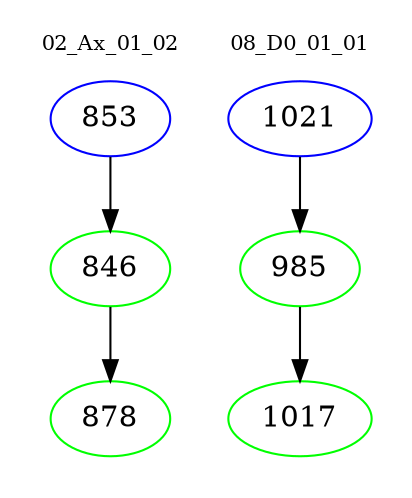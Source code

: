 digraph{
subgraph cluster_0 {
color = white
label = "02_Ax_01_02";
fontsize=10;
T0_853 [label="853", color="blue"]
T0_853 -> T0_846 [color="black"]
T0_846 [label="846", color="green"]
T0_846 -> T0_878 [color="black"]
T0_878 [label="878", color="green"]
}
subgraph cluster_1 {
color = white
label = "08_D0_01_01";
fontsize=10;
T1_1021 [label="1021", color="blue"]
T1_1021 -> T1_985 [color="black"]
T1_985 [label="985", color="green"]
T1_985 -> T1_1017 [color="black"]
T1_1017 [label="1017", color="green"]
}
}
